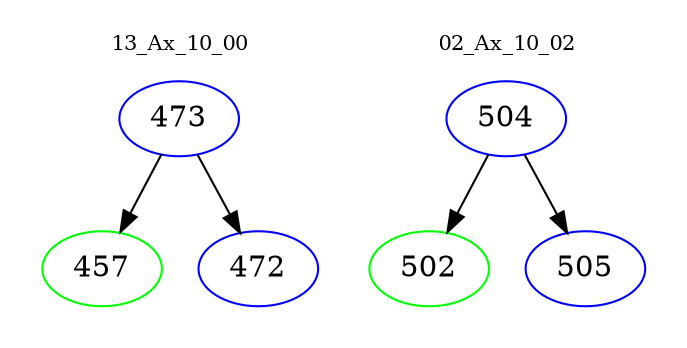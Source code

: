 digraph{
subgraph cluster_0 {
color = white
label = "13_Ax_10_00";
fontsize=10;
T0_473 [label="473", color="blue"]
T0_473 -> T0_457 [color="black"]
T0_457 [label="457", color="green"]
T0_473 -> T0_472 [color="black"]
T0_472 [label="472", color="blue"]
}
subgraph cluster_1 {
color = white
label = "02_Ax_10_02";
fontsize=10;
T1_504 [label="504", color="blue"]
T1_504 -> T1_502 [color="black"]
T1_502 [label="502", color="green"]
T1_504 -> T1_505 [color="black"]
T1_505 [label="505", color="blue"]
}
}
